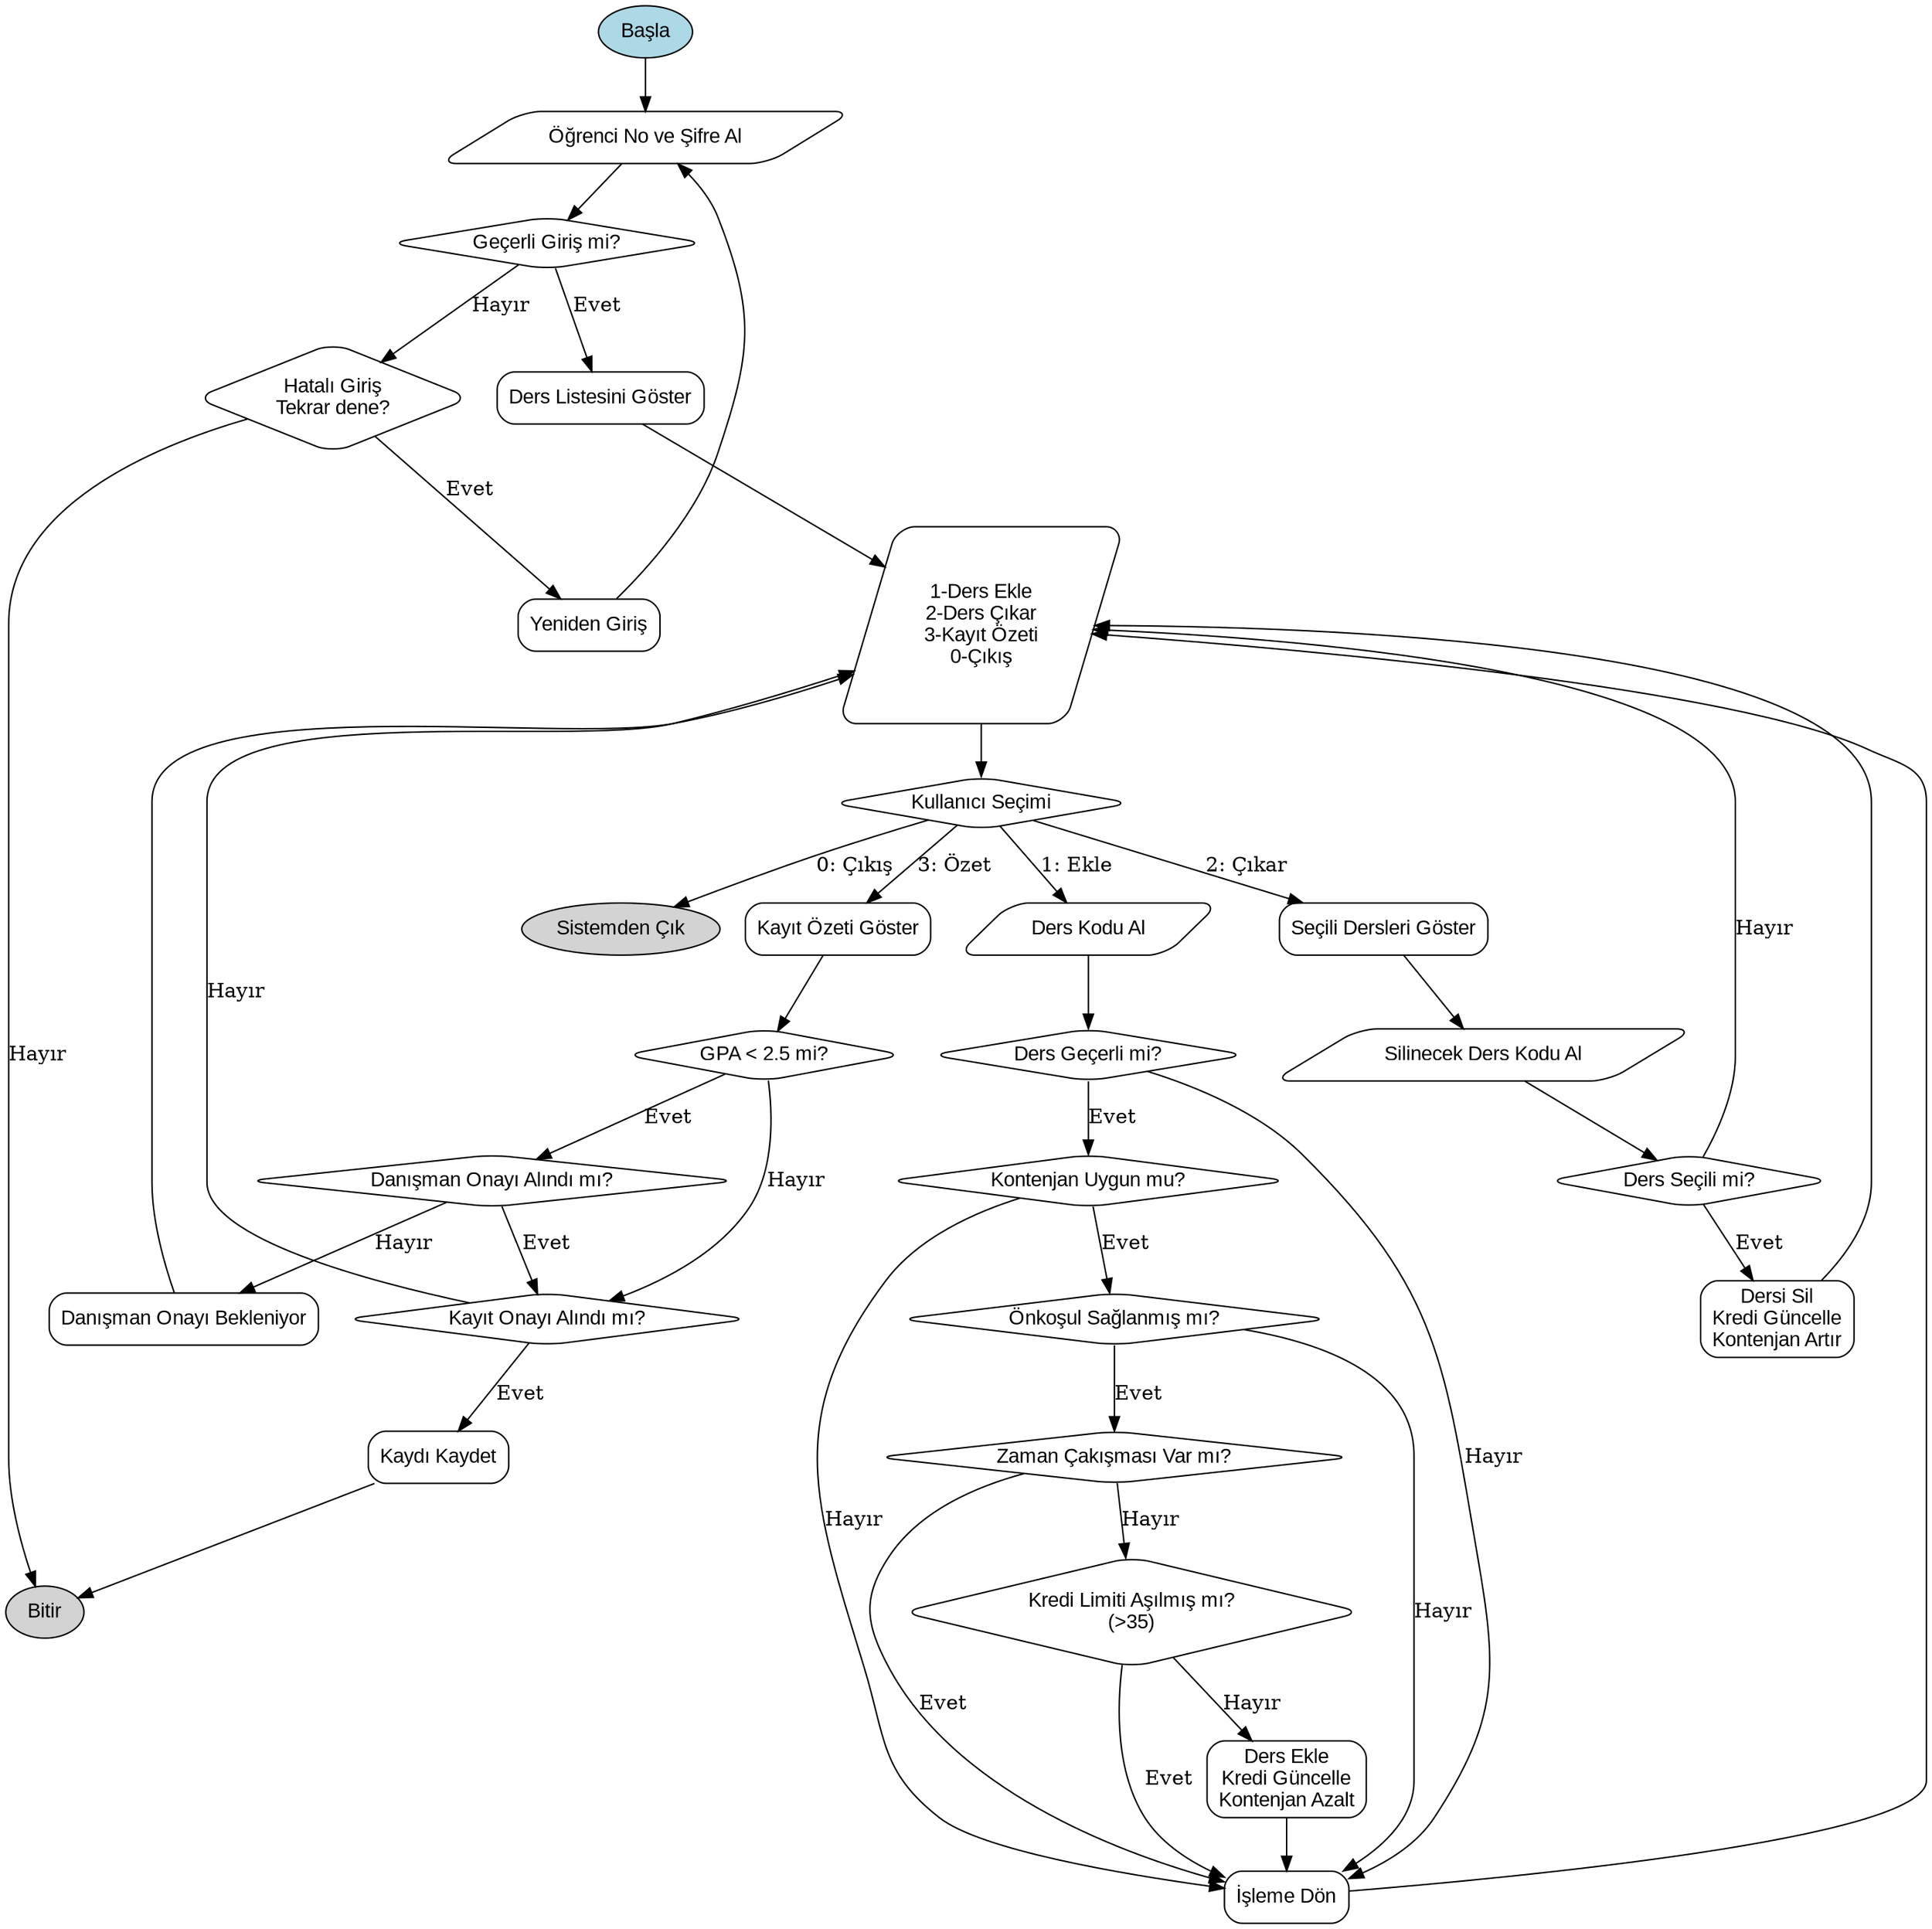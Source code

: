 digraph DersKayitSistemi {
    rankdir=TB;
    node [shape=rectangle, style=rounded, fontname="Arial"];

    // Başlangıç
    start [label="Başla", shape=oval, style=filled, fillcolor=lightblue];

    // Öğrenci girişi
    login [label="Öğrenci No ve Şifre Al", shape=parallelogram];
    kontrol_giris [label="Geçerli Giriş mi?", shape=diamond];

    // Hatalı giriş
    hatali_giris [label="Hatalı Giriş\nTekrar dene?", shape=diamond];
    giris_tekrar [label="Yeniden Giriş", shape=box];
    bitir [label="Bitir", shape=oval, style=filled, fillcolor=lightgray];

    // Ders listesi
    ders_listesi [label="Ders Listesini Göster", shape=box];
    islem_menu [label="1-Ders Ekle\n2-Ders Çıkar\n3-Kayıt Özeti\n0-Çıkış", shape=parallelogram];
    secim_kontrol [label="Kullanıcı Seçimi", shape=diamond];

    // Ders ekleme süreci
    ders_kod [label="Ders Kodu Al", shape=parallelogram];
    ders_varmi [label="Ders Geçerli mi?", shape=diamond];
    kontenjan [label="Kontenjan Uygun mu?", shape=diamond];
    onkosul [label="Önkoşul Sağlanmış mı?", shape=diamond];
    cakisma [label="Zaman Çakışması Var mı?", shape=diamond];
    kredi [label="Kredi Limiti Aşılmış mı?\n(>35)", shape=diamond];
    ekle [label="Ders Ekle\nKredi Güncelle\nKontenjan Azalt", shape=box];
    ekle_bitti [label="İşleme Dön", shape=box];

    // Ders çıkarma süreci
    ders_cikar [label="Seçili Dersleri Göster", shape=box];
    cikar_kod [label="Silinecek Ders Kodu Al", shape=parallelogram];
    cikar_varmi [label="Ders Seçili mi?", shape=diamond];
    sil [label="Dersi Sil\nKredi Güncelle\nKontenjan Artır", shape=box];

    // Kayıt özeti ve onay
    ozeti_goster [label="Kayıt Özeti Göster", shape=box];
    gpa_kontrol [label="GPA < 2.5 mi?", shape=diamond];
    danisman [label="Danışman Onayı Alındı mı?", shape=diamond];
    onay [label="Kayıt Onayı Alındı mı?", shape=diamond];
    kayit_ok [label="Kaydı Kaydet", shape=box];
    kayit_bekle [label="Danışman Onayı Bekleniyor", shape=box];

    // Çıkış
    cikis [label="Sistemden Çık", shape=oval, style=filled, fillcolor=lightgray];

    // Bağlantılar
    start -> login -> kontrol_giris;

    kontrol_giris -> ders_listesi [label="Evet"];
    kontrol_giris -> hatali_giris [label="Hayır"];

    hatali_giris -> giris_tekrar [label="Evet"];
    giris_tekrar -> login;
    hatali_giris -> bitir [label="Hayır"];

    ders_listesi -> islem_menu -> secim_kontrol;

    // Seçimler
    secim_kontrol -> ders_kod [label="1: Ekle"];
    secim_kontrol -> ders_cikar [label="2: Çıkar"];
    secim_kontrol -> ozeti_goster [label="3: Özet"];
    secim_kontrol -> cikis [label="0: Çıkış"];

    // Ekleme süreci
    ders_kod -> ders_varmi;
    ders_varmi -> kontenjan [label="Evet"];
    ders_varmi -> ekle_bitti [label="Hayır"];
    kontenjan -> onkosul [label="Evet"];
    kontenjan -> ekle_bitti [label="Hayır"];
    onkosul -> cakisma [label="Evet"];
    onkosul -> ekle_bitti [label="Hayır"];
    cakisma -> kredi [label="Hayır"];
    cakisma -> ekle_bitti [label="Evet"];
    kredi -> ekle [label="Hayır"];
    kredi -> ekle_bitti [label="Evet"];
    ekle -> ekle_bitti;
    ekle_bitti -> islem_menu;

    // Çıkarma süreci
    ders_cikar -> cikar_kod -> cikar_varmi;
    cikar_varmi -> sil [label="Evet"];
    sil -> islem_menu;
    cikar_varmi -> islem_menu [label="Hayır"];

    // Kayıt özeti
    ozeti_goster -> gpa_kontrol;
    gpa_kontrol -> danisman [label="Evet"];
    gpa_kontrol -> onay [label="Hayır"];
    danisman -> onay [label="Evet"];
    danisman -> kayit_bekle [label="Hayır"];
    kayit_bekle -> islem_menu;
    onay -> kayit_ok [label="Evet"];
    onay -> islem_menu [label="Hayır"];
    kayit_ok -> bitir;
}
